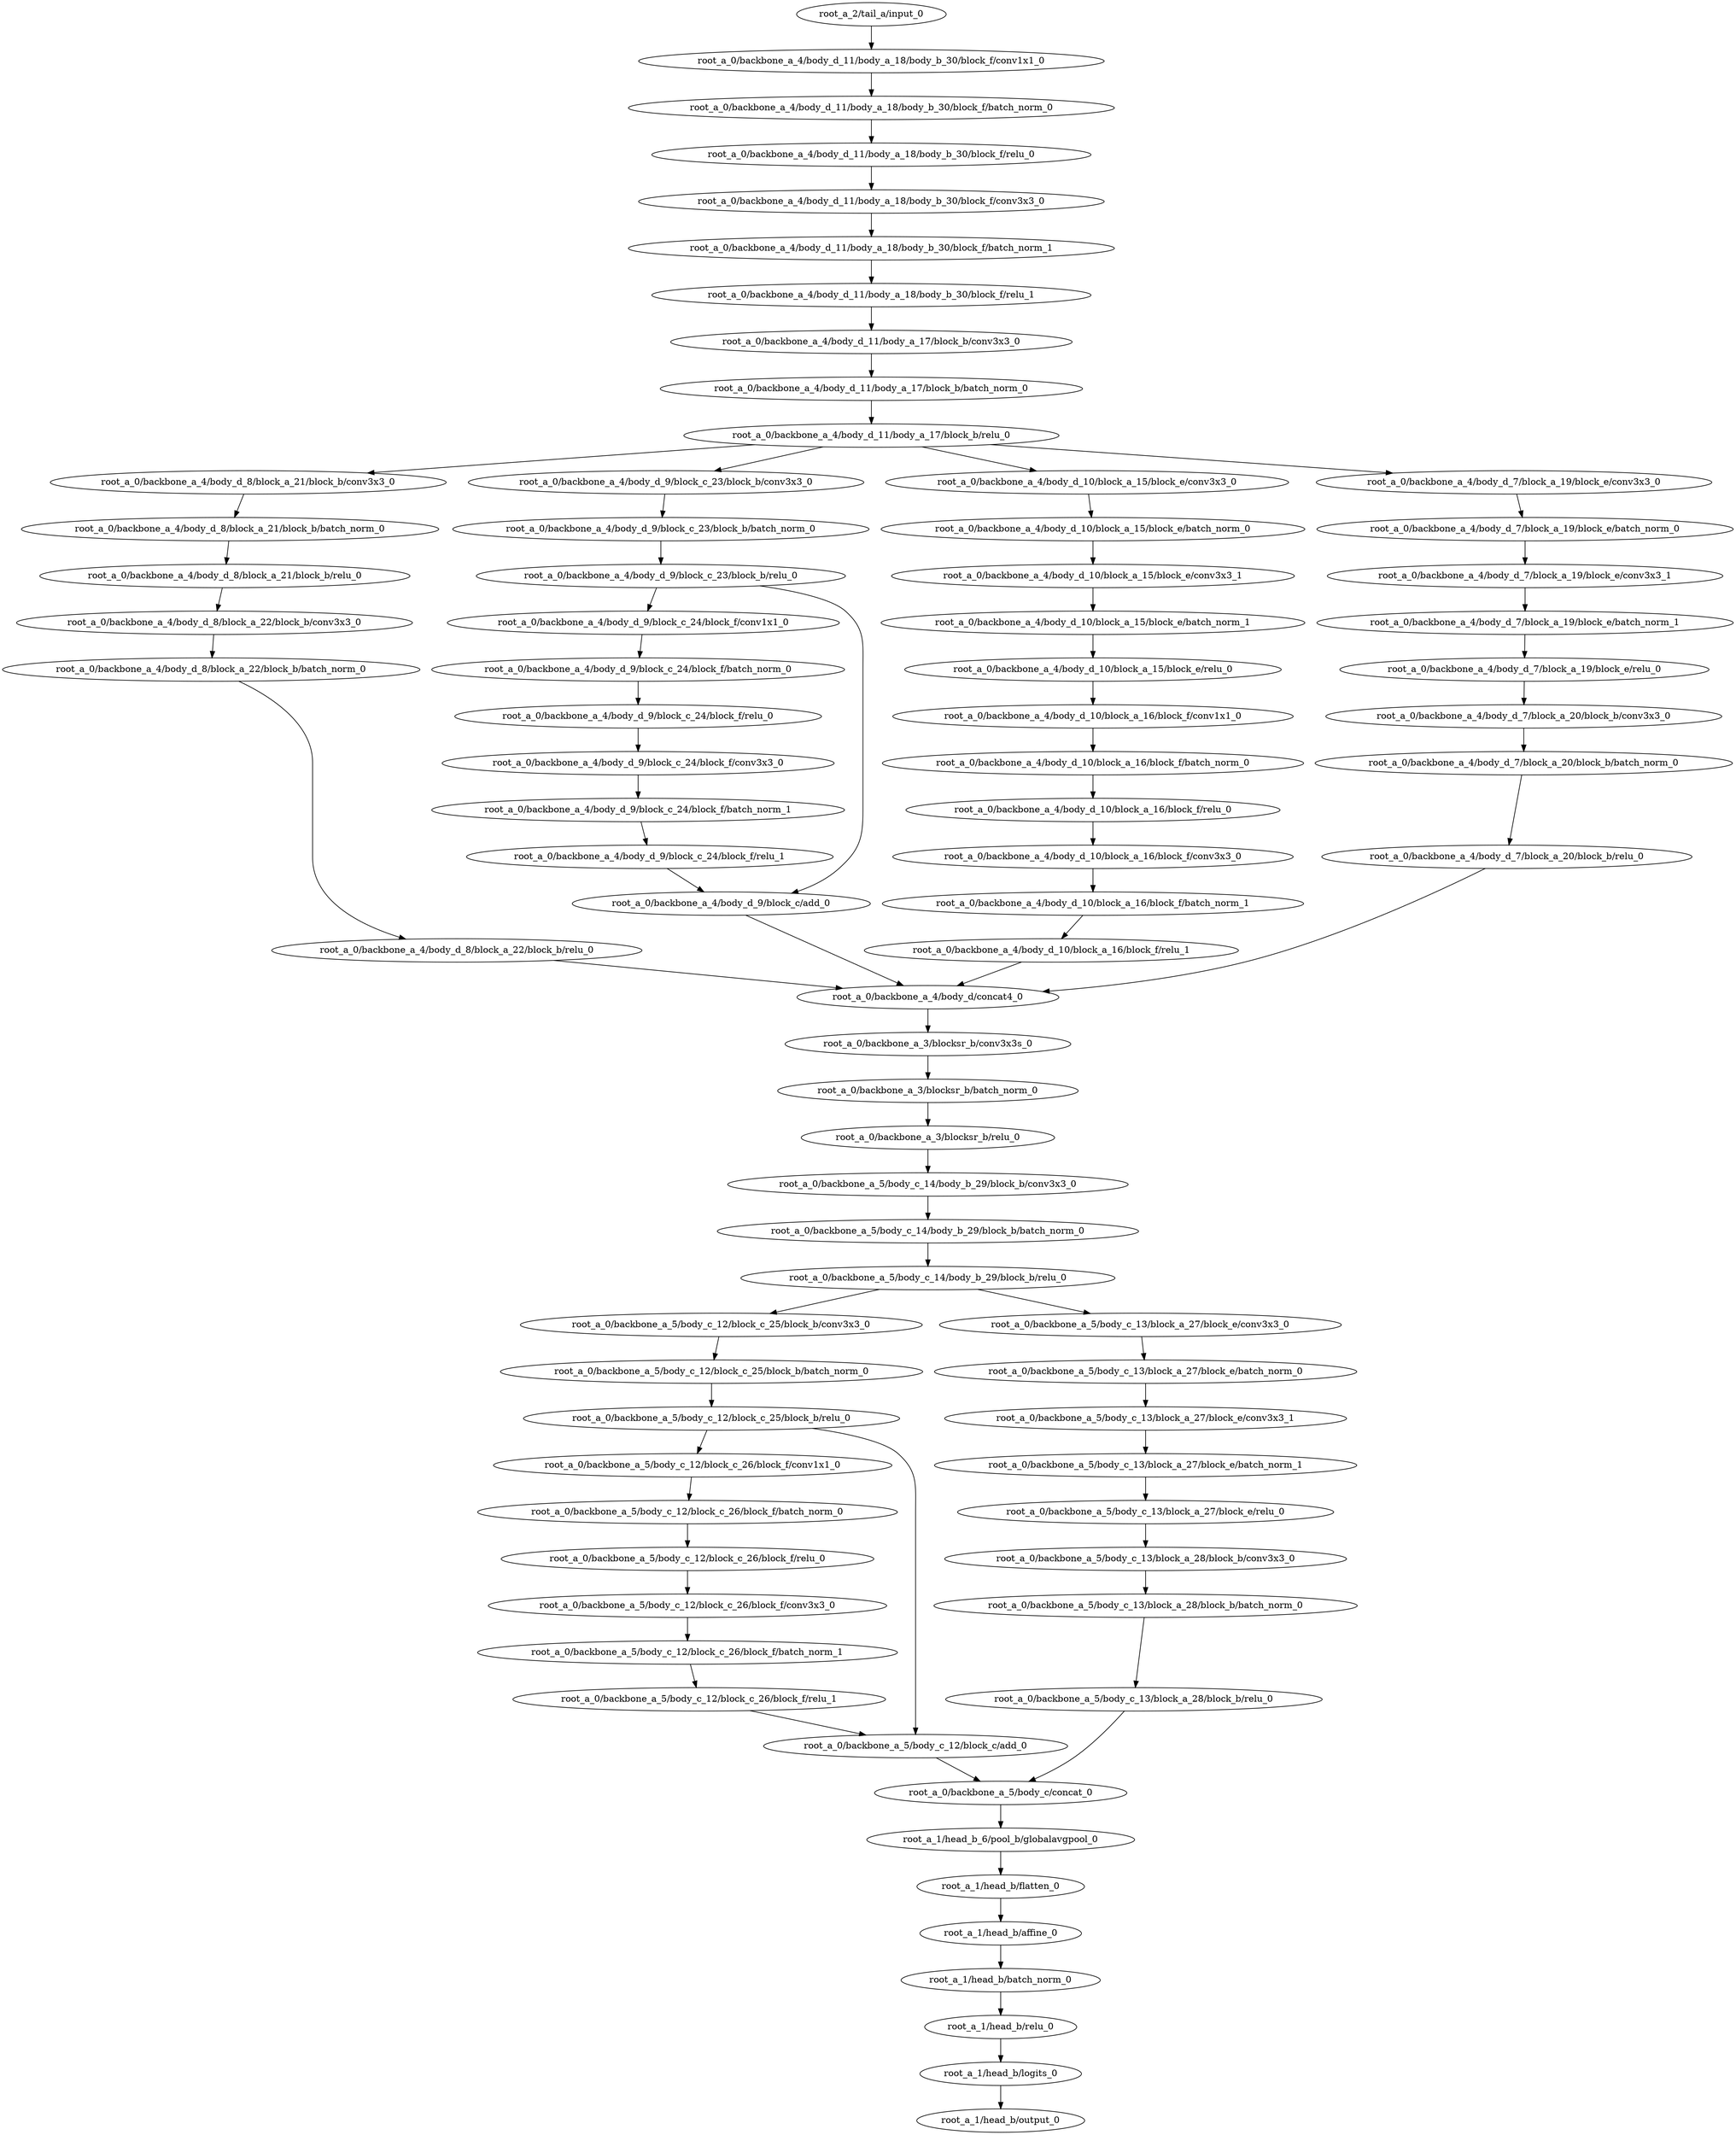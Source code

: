 digraph root_a {
	"root_a_2/tail_a/input_0"
	"root_a_0/backbone_a_4/body_d_11/body_a_18/body_b_30/block_f/conv1x1_0"
	"root_a_0/backbone_a_4/body_d_11/body_a_18/body_b_30/block_f/batch_norm_0"
	"root_a_0/backbone_a_4/body_d_11/body_a_18/body_b_30/block_f/relu_0"
	"root_a_0/backbone_a_4/body_d_11/body_a_18/body_b_30/block_f/conv3x3_0"
	"root_a_0/backbone_a_4/body_d_11/body_a_18/body_b_30/block_f/batch_norm_1"
	"root_a_0/backbone_a_4/body_d_11/body_a_18/body_b_30/block_f/relu_1"
	"root_a_0/backbone_a_4/body_d_11/body_a_17/block_b/conv3x3_0"
	"root_a_0/backbone_a_4/body_d_11/body_a_17/block_b/batch_norm_0"
	"root_a_0/backbone_a_4/body_d_11/body_a_17/block_b/relu_0"
	"root_a_0/backbone_a_4/body_d_8/block_a_21/block_b/conv3x3_0"
	"root_a_0/backbone_a_4/body_d_8/block_a_21/block_b/batch_norm_0"
	"root_a_0/backbone_a_4/body_d_8/block_a_21/block_b/relu_0"
	"root_a_0/backbone_a_4/body_d_8/block_a_22/block_b/conv3x3_0"
	"root_a_0/backbone_a_4/body_d_8/block_a_22/block_b/batch_norm_0"
	"root_a_0/backbone_a_4/body_d_8/block_a_22/block_b/relu_0"
	"root_a_0/backbone_a_4/body_d_9/block_c_23/block_b/conv3x3_0"
	"root_a_0/backbone_a_4/body_d_9/block_c_23/block_b/batch_norm_0"
	"root_a_0/backbone_a_4/body_d_9/block_c_23/block_b/relu_0"
	"root_a_0/backbone_a_4/body_d_9/block_c_24/block_f/conv1x1_0"
	"root_a_0/backbone_a_4/body_d_9/block_c_24/block_f/batch_norm_0"
	"root_a_0/backbone_a_4/body_d_9/block_c_24/block_f/relu_0"
	"root_a_0/backbone_a_4/body_d_9/block_c_24/block_f/conv3x3_0"
	"root_a_0/backbone_a_4/body_d_9/block_c_24/block_f/batch_norm_1"
	"root_a_0/backbone_a_4/body_d_9/block_c_24/block_f/relu_1"
	"root_a_0/backbone_a_4/body_d_9/block_c/add_0"
	"root_a_0/backbone_a_4/body_d_10/block_a_15/block_e/conv3x3_0"
	"root_a_0/backbone_a_4/body_d_10/block_a_15/block_e/batch_norm_0"
	"root_a_0/backbone_a_4/body_d_10/block_a_15/block_e/conv3x3_1"
	"root_a_0/backbone_a_4/body_d_10/block_a_15/block_e/batch_norm_1"
	"root_a_0/backbone_a_4/body_d_10/block_a_15/block_e/relu_0"
	"root_a_0/backbone_a_4/body_d_10/block_a_16/block_f/conv1x1_0"
	"root_a_0/backbone_a_4/body_d_10/block_a_16/block_f/batch_norm_0"
	"root_a_0/backbone_a_4/body_d_10/block_a_16/block_f/relu_0"
	"root_a_0/backbone_a_4/body_d_10/block_a_16/block_f/conv3x3_0"
	"root_a_0/backbone_a_4/body_d_10/block_a_16/block_f/batch_norm_1"
	"root_a_0/backbone_a_4/body_d_10/block_a_16/block_f/relu_1"
	"root_a_0/backbone_a_4/body_d_7/block_a_19/block_e/conv3x3_0"
	"root_a_0/backbone_a_4/body_d_7/block_a_19/block_e/batch_norm_0"
	"root_a_0/backbone_a_4/body_d_7/block_a_19/block_e/conv3x3_1"
	"root_a_0/backbone_a_4/body_d_7/block_a_19/block_e/batch_norm_1"
	"root_a_0/backbone_a_4/body_d_7/block_a_19/block_e/relu_0"
	"root_a_0/backbone_a_4/body_d_7/block_a_20/block_b/conv3x3_0"
	"root_a_0/backbone_a_4/body_d_7/block_a_20/block_b/batch_norm_0"
	"root_a_0/backbone_a_4/body_d_7/block_a_20/block_b/relu_0"
	"root_a_0/backbone_a_4/body_d/concat4_0"
	"root_a_0/backbone_a_3/blocksr_b/conv3x3s_0"
	"root_a_0/backbone_a_3/blocksr_b/batch_norm_0"
	"root_a_0/backbone_a_3/blocksr_b/relu_0"
	"root_a_0/backbone_a_5/body_c_14/body_b_29/block_b/conv3x3_0"
	"root_a_0/backbone_a_5/body_c_14/body_b_29/block_b/batch_norm_0"
	"root_a_0/backbone_a_5/body_c_14/body_b_29/block_b/relu_0"
	"root_a_0/backbone_a_5/body_c_12/block_c_25/block_b/conv3x3_0"
	"root_a_0/backbone_a_5/body_c_12/block_c_25/block_b/batch_norm_0"
	"root_a_0/backbone_a_5/body_c_12/block_c_25/block_b/relu_0"
	"root_a_0/backbone_a_5/body_c_12/block_c_26/block_f/conv1x1_0"
	"root_a_0/backbone_a_5/body_c_12/block_c_26/block_f/batch_norm_0"
	"root_a_0/backbone_a_5/body_c_12/block_c_26/block_f/relu_0"
	"root_a_0/backbone_a_5/body_c_12/block_c_26/block_f/conv3x3_0"
	"root_a_0/backbone_a_5/body_c_12/block_c_26/block_f/batch_norm_1"
	"root_a_0/backbone_a_5/body_c_12/block_c_26/block_f/relu_1"
	"root_a_0/backbone_a_5/body_c_12/block_c/add_0"
	"root_a_0/backbone_a_5/body_c_13/block_a_27/block_e/conv3x3_0"
	"root_a_0/backbone_a_5/body_c_13/block_a_27/block_e/batch_norm_0"
	"root_a_0/backbone_a_5/body_c_13/block_a_27/block_e/conv3x3_1"
	"root_a_0/backbone_a_5/body_c_13/block_a_27/block_e/batch_norm_1"
	"root_a_0/backbone_a_5/body_c_13/block_a_27/block_e/relu_0"
	"root_a_0/backbone_a_5/body_c_13/block_a_28/block_b/conv3x3_0"
	"root_a_0/backbone_a_5/body_c_13/block_a_28/block_b/batch_norm_0"
	"root_a_0/backbone_a_5/body_c_13/block_a_28/block_b/relu_0"
	"root_a_0/backbone_a_5/body_c/concat_0"
	"root_a_1/head_b_6/pool_b/globalavgpool_0"
	"root_a_1/head_b/flatten_0"
	"root_a_1/head_b/affine_0"
	"root_a_1/head_b/batch_norm_0"
	"root_a_1/head_b/relu_0"
	"root_a_1/head_b/logits_0"
	"root_a_1/head_b/output_0"

	"root_a_2/tail_a/input_0" -> "root_a_0/backbone_a_4/body_d_11/body_a_18/body_b_30/block_f/conv1x1_0"
	"root_a_0/backbone_a_4/body_d_11/body_a_18/body_b_30/block_f/conv1x1_0" -> "root_a_0/backbone_a_4/body_d_11/body_a_18/body_b_30/block_f/batch_norm_0"
	"root_a_0/backbone_a_4/body_d_11/body_a_18/body_b_30/block_f/batch_norm_0" -> "root_a_0/backbone_a_4/body_d_11/body_a_18/body_b_30/block_f/relu_0"
	"root_a_0/backbone_a_4/body_d_11/body_a_18/body_b_30/block_f/relu_0" -> "root_a_0/backbone_a_4/body_d_11/body_a_18/body_b_30/block_f/conv3x3_0"
	"root_a_0/backbone_a_4/body_d_11/body_a_18/body_b_30/block_f/conv3x3_0" -> "root_a_0/backbone_a_4/body_d_11/body_a_18/body_b_30/block_f/batch_norm_1"
	"root_a_0/backbone_a_4/body_d_11/body_a_18/body_b_30/block_f/batch_norm_1" -> "root_a_0/backbone_a_4/body_d_11/body_a_18/body_b_30/block_f/relu_1"
	"root_a_0/backbone_a_4/body_d_11/body_a_18/body_b_30/block_f/relu_1" -> "root_a_0/backbone_a_4/body_d_11/body_a_17/block_b/conv3x3_0"
	"root_a_0/backbone_a_4/body_d_11/body_a_17/block_b/conv3x3_0" -> "root_a_0/backbone_a_4/body_d_11/body_a_17/block_b/batch_norm_0"
	"root_a_0/backbone_a_4/body_d_11/body_a_17/block_b/batch_norm_0" -> "root_a_0/backbone_a_4/body_d_11/body_a_17/block_b/relu_0"
	"root_a_0/backbone_a_4/body_d_11/body_a_17/block_b/relu_0" -> "root_a_0/backbone_a_4/body_d_8/block_a_21/block_b/conv3x3_0"
	"root_a_0/backbone_a_4/body_d_8/block_a_21/block_b/conv3x3_0" -> "root_a_0/backbone_a_4/body_d_8/block_a_21/block_b/batch_norm_0"
	"root_a_0/backbone_a_4/body_d_8/block_a_21/block_b/batch_norm_0" -> "root_a_0/backbone_a_4/body_d_8/block_a_21/block_b/relu_0"
	"root_a_0/backbone_a_4/body_d_8/block_a_21/block_b/relu_0" -> "root_a_0/backbone_a_4/body_d_8/block_a_22/block_b/conv3x3_0"
	"root_a_0/backbone_a_4/body_d_8/block_a_22/block_b/conv3x3_0" -> "root_a_0/backbone_a_4/body_d_8/block_a_22/block_b/batch_norm_0"
	"root_a_0/backbone_a_4/body_d_8/block_a_22/block_b/batch_norm_0" -> "root_a_0/backbone_a_4/body_d_8/block_a_22/block_b/relu_0"
	"root_a_0/backbone_a_4/body_d_11/body_a_17/block_b/relu_0" -> "root_a_0/backbone_a_4/body_d_9/block_c_23/block_b/conv3x3_0"
	"root_a_0/backbone_a_4/body_d_9/block_c_23/block_b/conv3x3_0" -> "root_a_0/backbone_a_4/body_d_9/block_c_23/block_b/batch_norm_0"
	"root_a_0/backbone_a_4/body_d_9/block_c_23/block_b/batch_norm_0" -> "root_a_0/backbone_a_4/body_d_9/block_c_23/block_b/relu_0"
	"root_a_0/backbone_a_4/body_d_9/block_c_23/block_b/relu_0" -> "root_a_0/backbone_a_4/body_d_9/block_c_24/block_f/conv1x1_0"
	"root_a_0/backbone_a_4/body_d_9/block_c_24/block_f/conv1x1_0" -> "root_a_0/backbone_a_4/body_d_9/block_c_24/block_f/batch_norm_0"
	"root_a_0/backbone_a_4/body_d_9/block_c_24/block_f/batch_norm_0" -> "root_a_0/backbone_a_4/body_d_9/block_c_24/block_f/relu_0"
	"root_a_0/backbone_a_4/body_d_9/block_c_24/block_f/relu_0" -> "root_a_0/backbone_a_4/body_d_9/block_c_24/block_f/conv3x3_0"
	"root_a_0/backbone_a_4/body_d_9/block_c_24/block_f/conv3x3_0" -> "root_a_0/backbone_a_4/body_d_9/block_c_24/block_f/batch_norm_1"
	"root_a_0/backbone_a_4/body_d_9/block_c_24/block_f/batch_norm_1" -> "root_a_0/backbone_a_4/body_d_9/block_c_24/block_f/relu_1"
	"root_a_0/backbone_a_4/body_d_9/block_c_23/block_b/relu_0" -> "root_a_0/backbone_a_4/body_d_9/block_c/add_0"
	"root_a_0/backbone_a_4/body_d_9/block_c_24/block_f/relu_1" -> "root_a_0/backbone_a_4/body_d_9/block_c/add_0"
	"root_a_0/backbone_a_4/body_d_11/body_a_17/block_b/relu_0" -> "root_a_0/backbone_a_4/body_d_10/block_a_15/block_e/conv3x3_0"
	"root_a_0/backbone_a_4/body_d_10/block_a_15/block_e/conv3x3_0" -> "root_a_0/backbone_a_4/body_d_10/block_a_15/block_e/batch_norm_0"
	"root_a_0/backbone_a_4/body_d_10/block_a_15/block_e/batch_norm_0" -> "root_a_0/backbone_a_4/body_d_10/block_a_15/block_e/conv3x3_1"
	"root_a_0/backbone_a_4/body_d_10/block_a_15/block_e/conv3x3_1" -> "root_a_0/backbone_a_4/body_d_10/block_a_15/block_e/batch_norm_1"
	"root_a_0/backbone_a_4/body_d_10/block_a_15/block_e/batch_norm_1" -> "root_a_0/backbone_a_4/body_d_10/block_a_15/block_e/relu_0"
	"root_a_0/backbone_a_4/body_d_10/block_a_15/block_e/relu_0" -> "root_a_0/backbone_a_4/body_d_10/block_a_16/block_f/conv1x1_0"
	"root_a_0/backbone_a_4/body_d_10/block_a_16/block_f/conv1x1_0" -> "root_a_0/backbone_a_4/body_d_10/block_a_16/block_f/batch_norm_0"
	"root_a_0/backbone_a_4/body_d_10/block_a_16/block_f/batch_norm_0" -> "root_a_0/backbone_a_4/body_d_10/block_a_16/block_f/relu_0"
	"root_a_0/backbone_a_4/body_d_10/block_a_16/block_f/relu_0" -> "root_a_0/backbone_a_4/body_d_10/block_a_16/block_f/conv3x3_0"
	"root_a_0/backbone_a_4/body_d_10/block_a_16/block_f/conv3x3_0" -> "root_a_0/backbone_a_4/body_d_10/block_a_16/block_f/batch_norm_1"
	"root_a_0/backbone_a_4/body_d_10/block_a_16/block_f/batch_norm_1" -> "root_a_0/backbone_a_4/body_d_10/block_a_16/block_f/relu_1"
	"root_a_0/backbone_a_4/body_d_11/body_a_17/block_b/relu_0" -> "root_a_0/backbone_a_4/body_d_7/block_a_19/block_e/conv3x3_0"
	"root_a_0/backbone_a_4/body_d_7/block_a_19/block_e/conv3x3_0" -> "root_a_0/backbone_a_4/body_d_7/block_a_19/block_e/batch_norm_0"
	"root_a_0/backbone_a_4/body_d_7/block_a_19/block_e/batch_norm_0" -> "root_a_0/backbone_a_4/body_d_7/block_a_19/block_e/conv3x3_1"
	"root_a_0/backbone_a_4/body_d_7/block_a_19/block_e/conv3x3_1" -> "root_a_0/backbone_a_4/body_d_7/block_a_19/block_e/batch_norm_1"
	"root_a_0/backbone_a_4/body_d_7/block_a_19/block_e/batch_norm_1" -> "root_a_0/backbone_a_4/body_d_7/block_a_19/block_e/relu_0"
	"root_a_0/backbone_a_4/body_d_7/block_a_19/block_e/relu_0" -> "root_a_0/backbone_a_4/body_d_7/block_a_20/block_b/conv3x3_0"
	"root_a_0/backbone_a_4/body_d_7/block_a_20/block_b/conv3x3_0" -> "root_a_0/backbone_a_4/body_d_7/block_a_20/block_b/batch_norm_0"
	"root_a_0/backbone_a_4/body_d_7/block_a_20/block_b/batch_norm_0" -> "root_a_0/backbone_a_4/body_d_7/block_a_20/block_b/relu_0"
	"root_a_0/backbone_a_4/body_d_8/block_a_22/block_b/relu_0" -> "root_a_0/backbone_a_4/body_d/concat4_0"
	"root_a_0/backbone_a_4/body_d_9/block_c/add_0" -> "root_a_0/backbone_a_4/body_d/concat4_0"
	"root_a_0/backbone_a_4/body_d_10/block_a_16/block_f/relu_1" -> "root_a_0/backbone_a_4/body_d/concat4_0"
	"root_a_0/backbone_a_4/body_d_7/block_a_20/block_b/relu_0" -> "root_a_0/backbone_a_4/body_d/concat4_0"
	"root_a_0/backbone_a_4/body_d/concat4_0" -> "root_a_0/backbone_a_3/blocksr_b/conv3x3s_0"
	"root_a_0/backbone_a_3/blocksr_b/conv3x3s_0" -> "root_a_0/backbone_a_3/blocksr_b/batch_norm_0"
	"root_a_0/backbone_a_3/blocksr_b/batch_norm_0" -> "root_a_0/backbone_a_3/blocksr_b/relu_0"
	"root_a_0/backbone_a_3/blocksr_b/relu_0" -> "root_a_0/backbone_a_5/body_c_14/body_b_29/block_b/conv3x3_0"
	"root_a_0/backbone_a_5/body_c_14/body_b_29/block_b/conv3x3_0" -> "root_a_0/backbone_a_5/body_c_14/body_b_29/block_b/batch_norm_0"
	"root_a_0/backbone_a_5/body_c_14/body_b_29/block_b/batch_norm_0" -> "root_a_0/backbone_a_5/body_c_14/body_b_29/block_b/relu_0"
	"root_a_0/backbone_a_5/body_c_14/body_b_29/block_b/relu_0" -> "root_a_0/backbone_a_5/body_c_12/block_c_25/block_b/conv3x3_0"
	"root_a_0/backbone_a_5/body_c_12/block_c_25/block_b/conv3x3_0" -> "root_a_0/backbone_a_5/body_c_12/block_c_25/block_b/batch_norm_0"
	"root_a_0/backbone_a_5/body_c_12/block_c_25/block_b/batch_norm_0" -> "root_a_0/backbone_a_5/body_c_12/block_c_25/block_b/relu_0"
	"root_a_0/backbone_a_5/body_c_12/block_c_25/block_b/relu_0" -> "root_a_0/backbone_a_5/body_c_12/block_c_26/block_f/conv1x1_0"
	"root_a_0/backbone_a_5/body_c_12/block_c_26/block_f/conv1x1_0" -> "root_a_0/backbone_a_5/body_c_12/block_c_26/block_f/batch_norm_0"
	"root_a_0/backbone_a_5/body_c_12/block_c_26/block_f/batch_norm_0" -> "root_a_0/backbone_a_5/body_c_12/block_c_26/block_f/relu_0"
	"root_a_0/backbone_a_5/body_c_12/block_c_26/block_f/relu_0" -> "root_a_0/backbone_a_5/body_c_12/block_c_26/block_f/conv3x3_0"
	"root_a_0/backbone_a_5/body_c_12/block_c_26/block_f/conv3x3_0" -> "root_a_0/backbone_a_5/body_c_12/block_c_26/block_f/batch_norm_1"
	"root_a_0/backbone_a_5/body_c_12/block_c_26/block_f/batch_norm_1" -> "root_a_0/backbone_a_5/body_c_12/block_c_26/block_f/relu_1"
	"root_a_0/backbone_a_5/body_c_12/block_c_26/block_f/relu_1" -> "root_a_0/backbone_a_5/body_c_12/block_c/add_0"
	"root_a_0/backbone_a_5/body_c_12/block_c_25/block_b/relu_0" -> "root_a_0/backbone_a_5/body_c_12/block_c/add_0"
	"root_a_0/backbone_a_5/body_c_14/body_b_29/block_b/relu_0" -> "root_a_0/backbone_a_5/body_c_13/block_a_27/block_e/conv3x3_0"
	"root_a_0/backbone_a_5/body_c_13/block_a_27/block_e/conv3x3_0" -> "root_a_0/backbone_a_5/body_c_13/block_a_27/block_e/batch_norm_0"
	"root_a_0/backbone_a_5/body_c_13/block_a_27/block_e/batch_norm_0" -> "root_a_0/backbone_a_5/body_c_13/block_a_27/block_e/conv3x3_1"
	"root_a_0/backbone_a_5/body_c_13/block_a_27/block_e/conv3x3_1" -> "root_a_0/backbone_a_5/body_c_13/block_a_27/block_e/batch_norm_1"
	"root_a_0/backbone_a_5/body_c_13/block_a_27/block_e/batch_norm_1" -> "root_a_0/backbone_a_5/body_c_13/block_a_27/block_e/relu_0"
	"root_a_0/backbone_a_5/body_c_13/block_a_27/block_e/relu_0" -> "root_a_0/backbone_a_5/body_c_13/block_a_28/block_b/conv3x3_0"
	"root_a_0/backbone_a_5/body_c_13/block_a_28/block_b/conv3x3_0" -> "root_a_0/backbone_a_5/body_c_13/block_a_28/block_b/batch_norm_0"
	"root_a_0/backbone_a_5/body_c_13/block_a_28/block_b/batch_norm_0" -> "root_a_0/backbone_a_5/body_c_13/block_a_28/block_b/relu_0"
	"root_a_0/backbone_a_5/body_c_12/block_c/add_0" -> "root_a_0/backbone_a_5/body_c/concat_0"
	"root_a_0/backbone_a_5/body_c_13/block_a_28/block_b/relu_0" -> "root_a_0/backbone_a_5/body_c/concat_0"
	"root_a_0/backbone_a_5/body_c/concat_0" -> "root_a_1/head_b_6/pool_b/globalavgpool_0"
	"root_a_1/head_b_6/pool_b/globalavgpool_0" -> "root_a_1/head_b/flatten_0"
	"root_a_1/head_b/flatten_0" -> "root_a_1/head_b/affine_0"
	"root_a_1/head_b/affine_0" -> "root_a_1/head_b/batch_norm_0"
	"root_a_1/head_b/batch_norm_0" -> "root_a_1/head_b/relu_0"
	"root_a_1/head_b/relu_0" -> "root_a_1/head_b/logits_0"
	"root_a_1/head_b/logits_0" -> "root_a_1/head_b/output_0"

}